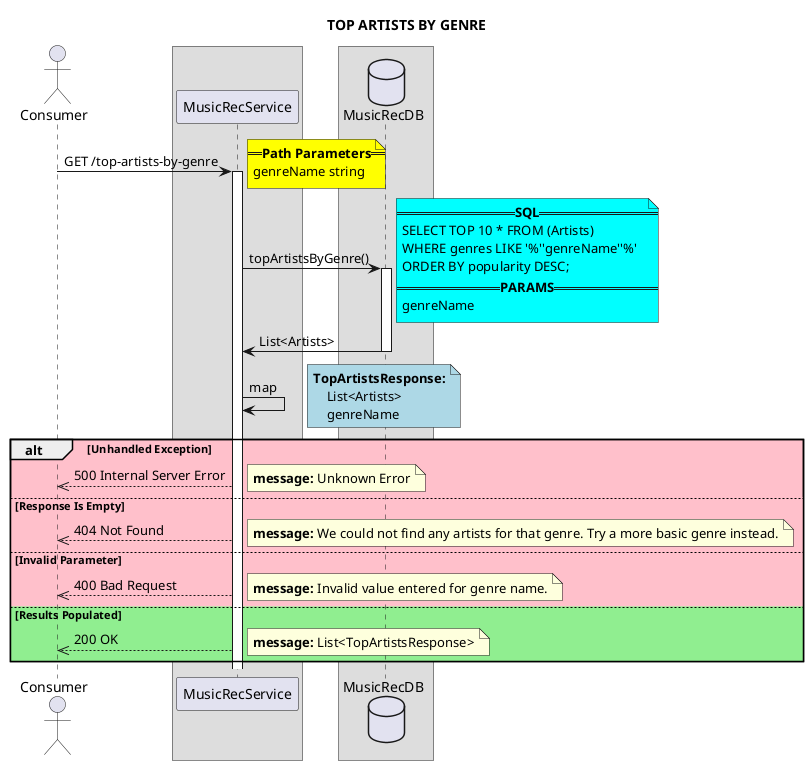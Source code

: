 @startuml findSimilarArtists
title TOP ARTISTS BY GENRE

actor Consumer
box
    participant MusicRecService
end box

box
    database MusicRecDB
end box

Consumer -> MusicRecService: GET /top-artists-by-genre
activate MusicRecService
    note right #yellow
    ==**Path Parameters**==
    genreName string
    end note

    MusicRecService -> MusicRecDB: topArtistsByGenre()
    activate MusicRecDB
        note right #aqua
            ==**SQL**==
            SELECT TOP 10 * FROM (Artists)
            WHERE genres LIKE '%''genreName''%'
            ORDER BY popularity DESC;
            ==**PARAMS**==
            genreName
        end note

    MusicRecDB -> MusicRecService: List<Artists>
    deactivate MusicRecDB

    MusicRecService -> MusicRecService: map
    note right #lightblue
        **TopArtistsResponse:**
            List<Artists>
            genreName
    end note

    alt #pink Unhandled Exception
        Consumer <<-- MusicRecService: 500 Internal Server Error
        note right
            **message:** Unknown Error
        end note
    else #pink Response Is Empty
        Consumer <<-- MusicRecService: 404 Not Found
        note right
            **message:** We could not find any artists for that genre. Try a more basic genre instead.
        end note
    else #pink Invalid Parameter
        Consumer <<-- MusicRecService: 400 Bad Request
        note right
            **message:** Invalid value entered for genre name.
        end note
    else #lightgreen Results Populated
        Consumer <<-- MusicRecService: 200 OK
        note right
            **message:** List<TopArtistsResponse>
        end note
    end alt
@enduml